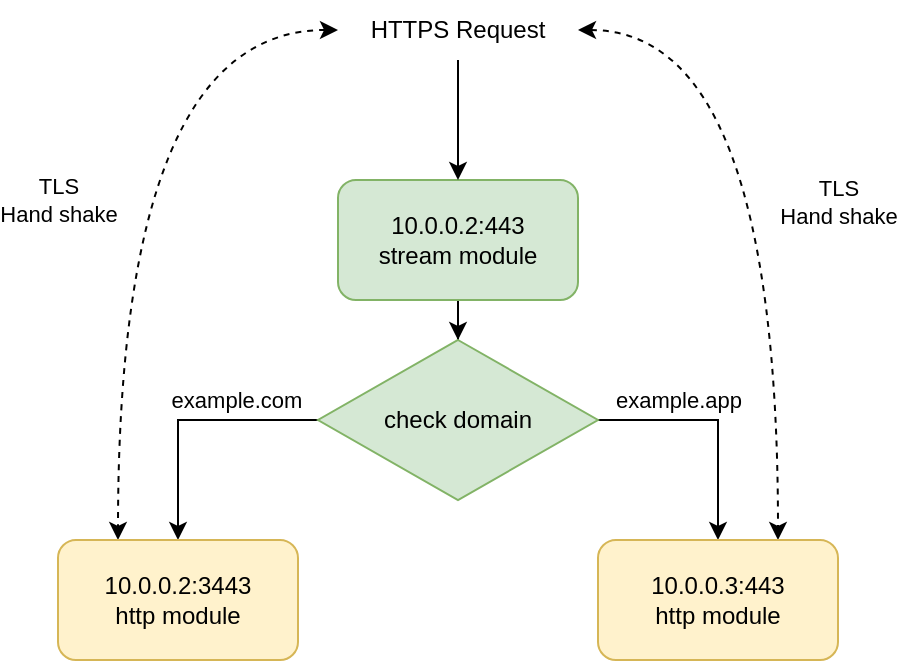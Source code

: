 <mxfile version="20.2.8" type="device"><diagram id="LwOZc6eGyrt-yFLLnVIT" name="第 1 页"><mxGraphModel dx="1054" dy="374" grid="1" gridSize="10" guides="1" tooltips="1" connect="1" arrows="1" fold="1" page="1" pageScale="1" pageWidth="827" pageHeight="1169" math="0" shadow="0"><root><mxCell id="0"/><mxCell id="1" parent="0"/><mxCell id="AJ05-BXKts_vFV-kttQu-5" style="edgeStyle=orthogonalEdgeStyle;rounded=0;orthogonalLoop=1;jettySize=auto;html=1;entryX=0.5;entryY=0;entryDx=0;entryDy=0;" edge="1" parent="1" source="AJ05-BXKts_vFV-kttQu-1" target="AJ05-BXKts_vFV-kttQu-4"><mxGeometry relative="1" as="geometry"/></mxCell><mxCell id="AJ05-BXKts_vFV-kttQu-1" value="10.0.0.2:443&lt;br&gt;stream module" style="rounded=1;whiteSpace=wrap;html=1;fillColor=#d5e8d4;strokeColor=#82b366;" vertex="1" parent="1"><mxGeometry x="360" y="140" width="120" height="60" as="geometry"/></mxCell><mxCell id="AJ05-BXKts_vFV-kttQu-3" style="edgeStyle=orthogonalEdgeStyle;rounded=0;orthogonalLoop=1;jettySize=auto;html=1;entryX=0.5;entryY=0;entryDx=0;entryDy=0;" edge="1" parent="1" source="AJ05-BXKts_vFV-kttQu-2" target="AJ05-BXKts_vFV-kttQu-1"><mxGeometry relative="1" as="geometry"/></mxCell><mxCell id="AJ05-BXKts_vFV-kttQu-12" style="edgeStyle=orthogonalEdgeStyle;orthogonalLoop=1;jettySize=auto;html=1;entryX=0.25;entryY=0;entryDx=0;entryDy=0;curved=1;dashed=1;startArrow=classic;startFill=1;" edge="1" parent="1" source="AJ05-BXKts_vFV-kttQu-2" target="AJ05-BXKts_vFV-kttQu-6"><mxGeometry relative="1" as="geometry"/></mxCell><mxCell id="AJ05-BXKts_vFV-kttQu-13" value="TLS&lt;br&gt;Hand shake" style="edgeLabel;html=1;align=center;verticalAlign=middle;resizable=0;points=[];" vertex="1" connectable="0" parent="AJ05-BXKts_vFV-kttQu-12"><mxGeometry x="-0.022" y="22" relative="1" as="geometry"><mxPoint x="-52" y="16" as="offset"/></mxGeometry></mxCell><mxCell id="AJ05-BXKts_vFV-kttQu-14" style="edgeStyle=orthogonalEdgeStyle;curved=1;orthogonalLoop=1;jettySize=auto;html=1;entryX=0.75;entryY=0;entryDx=0;entryDy=0;dashed=1;startArrow=classic;startFill=1;" edge="1" parent="1" source="AJ05-BXKts_vFV-kttQu-2" target="AJ05-BXKts_vFV-kttQu-9"><mxGeometry relative="1" as="geometry"/></mxCell><mxCell id="AJ05-BXKts_vFV-kttQu-15" value="TLS&lt;br&gt;Hand shake" style="edgeLabel;html=1;align=center;verticalAlign=middle;resizable=0;points=[];" vertex="1" connectable="0" parent="AJ05-BXKts_vFV-kttQu-14"><mxGeometry x="0.034" y="-16" relative="1" as="geometry"><mxPoint x="46" y="2" as="offset"/></mxGeometry></mxCell><mxCell id="AJ05-BXKts_vFV-kttQu-2" value="HTTPS Request" style="text;html=1;strokeColor=none;fillColor=none;align=center;verticalAlign=middle;whiteSpace=wrap;rounded=0;" vertex="1" parent="1"><mxGeometry x="360" y="50" width="120" height="30" as="geometry"/></mxCell><mxCell id="AJ05-BXKts_vFV-kttQu-7" style="edgeStyle=orthogonalEdgeStyle;rounded=0;orthogonalLoop=1;jettySize=auto;html=1;entryX=0.5;entryY=0;entryDx=0;entryDy=0;" edge="1" parent="1" source="AJ05-BXKts_vFV-kttQu-4" target="AJ05-BXKts_vFV-kttQu-6"><mxGeometry relative="1" as="geometry"/></mxCell><mxCell id="AJ05-BXKts_vFV-kttQu-8" value="example.com" style="edgeLabel;html=1;align=center;verticalAlign=middle;resizable=0;points=[];" vertex="1" connectable="0" parent="AJ05-BXKts_vFV-kttQu-7"><mxGeometry x="-0.019" y="-1" relative="1" as="geometry"><mxPoint x="23" y="-9" as="offset"/></mxGeometry></mxCell><mxCell id="AJ05-BXKts_vFV-kttQu-10" style="edgeStyle=orthogonalEdgeStyle;rounded=0;orthogonalLoop=1;jettySize=auto;html=1;entryX=0.5;entryY=0;entryDx=0;entryDy=0;exitX=1;exitY=0.5;exitDx=0;exitDy=0;" edge="1" parent="1" source="AJ05-BXKts_vFV-kttQu-4" target="AJ05-BXKts_vFV-kttQu-9"><mxGeometry relative="1" as="geometry"/></mxCell><mxCell id="AJ05-BXKts_vFV-kttQu-11" value="example.app" style="edgeLabel;html=1;align=center;verticalAlign=middle;resizable=0;points=[];" vertex="1" connectable="0" parent="AJ05-BXKts_vFV-kttQu-10"><mxGeometry x="-0.637" y="1" relative="1" as="geometry"><mxPoint x="18" y="-9" as="offset"/></mxGeometry></mxCell><mxCell id="AJ05-BXKts_vFV-kttQu-4" value="check domain" style="rhombus;whiteSpace=wrap;html=1;fillColor=#d5e8d4;strokeColor=#82b366;" vertex="1" parent="1"><mxGeometry x="350" y="220" width="140" height="80" as="geometry"/></mxCell><mxCell id="AJ05-BXKts_vFV-kttQu-6" value="10.0.0.2:3443&lt;br&gt;http module" style="rounded=1;whiteSpace=wrap;html=1;fillColor=#fff2cc;strokeColor=#d6b656;" vertex="1" parent="1"><mxGeometry x="220" y="320" width="120" height="60" as="geometry"/></mxCell><mxCell id="AJ05-BXKts_vFV-kttQu-9" value="10.0.0.3:443&lt;br&gt;http module" style="rounded=1;whiteSpace=wrap;html=1;fillColor=#fff2cc;strokeColor=#d6b656;" vertex="1" parent="1"><mxGeometry x="490" y="320" width="120" height="60" as="geometry"/></mxCell></root></mxGraphModel></diagram></mxfile>
